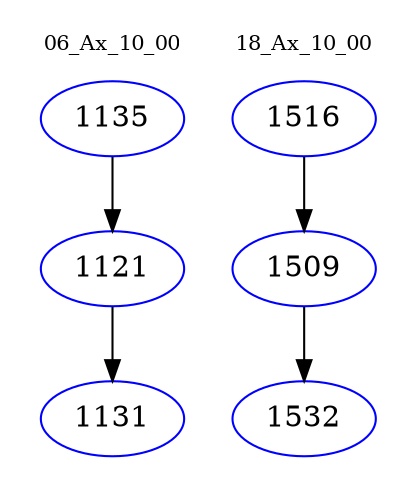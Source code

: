 digraph{
subgraph cluster_0 {
color = white
label = "06_Ax_10_00";
fontsize=10;
T0_1135 [label="1135", color="blue"]
T0_1135 -> T0_1121 [color="black"]
T0_1121 [label="1121", color="blue"]
T0_1121 -> T0_1131 [color="black"]
T0_1131 [label="1131", color="blue"]
}
subgraph cluster_1 {
color = white
label = "18_Ax_10_00";
fontsize=10;
T1_1516 [label="1516", color="blue"]
T1_1516 -> T1_1509 [color="black"]
T1_1509 [label="1509", color="blue"]
T1_1509 -> T1_1532 [color="black"]
T1_1532 [label="1532", color="blue"]
}
}
